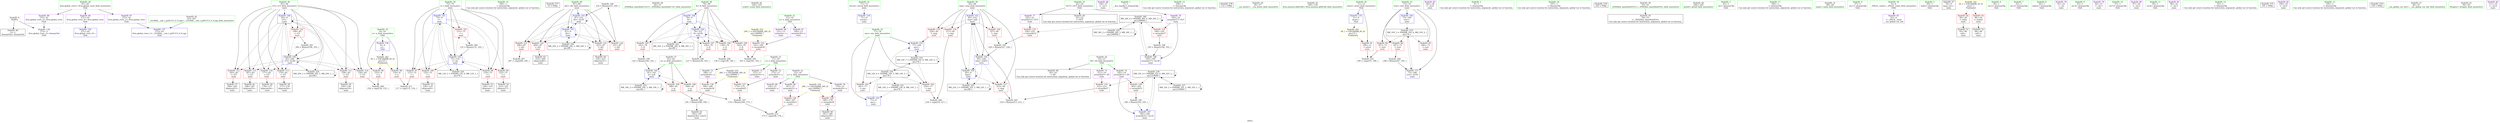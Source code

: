 digraph "SVFG" {
	label="SVFG";

	Node0x55bd574477e0 [shape=record,color=grey,label="{NodeID: 0\nNullPtr}"];
	Node0x55bd574477e0 -> Node0x55bd57464970[style=solid];
	Node0x55bd574477e0 -> Node0x55bd5746b680[style=solid];
	Node0x55bd57464c10 [shape=record,color=red,label="{NodeID: 97\n115\<--75\n\<--i\nmain\n}"];
	Node0x55bd57464c10 -> Node0x55bd57470d20[style=solid];
	Node0x55bd57448940 [shape=record,color=green,label="{NodeID: 14\n140\<--1\n\<--dummyObj\nCan only get source location for instruction, argument, global var or function.}"];
	Node0x55bd5748e9b0 [shape=record,color=black,label="{NodeID: 277\n53 = PHI()\n}"];
	Node0x55bd574685c0 [shape=record,color=grey,label="{NodeID: 194\n232 = Binary(231, 105, )\n}"];
	Node0x55bd574685c0 -> Node0x55bd5746c480[style=solid];
	Node0x55bd57465770 [shape=record,color=red,label="{NodeID: 111\n158\<--83\n\<--i15\nmain\n}"];
	Node0x55bd57465770 -> Node0x55bd57466270[style=solid];
	Node0x55bd574639b0 [shape=record,color=green,label="{NodeID: 28\n50\<--51\n_ZNSt8ios_base4InitC1Ev\<--_ZNSt8ios_base4InitC1Ev_field_insensitive\n}"];
	Node0x55bd574708a0 [shape=record,color=grey,label="{NodeID: 208\n139 = cmp(138, 140, )\n}"];
	Node0x55bd5746ab30 [shape=record,color=red,label="{NodeID: 125\n161\<--160\n\<--arrayidx20\nmain\n}"];
	Node0x55bd5746ab30 -> Node0x55bd57470420[style=solid];
	Node0x55bd57464570 [shape=record,color=green,label="{NodeID: 42\n102\<--103\nscanf\<--scanf_field_insensitive\n}"];
	Node0x55bd5747a1c0 [shape=record,color=black,label="{NodeID: 222\nMR_16V_2 = PHI(MR_16V_4, MR_16V_1, )\npts\{80 \}\n}"];
	Node0x55bd5747a1c0 -> Node0x55bd5746bb90[style=dashed];
	Node0x55bd5746b780 [shape=record,color=blue,label="{NodeID: 139\n71\<--9\nretval\<--\nmain\n}"];
	Node0x55bd57466270 [shape=record,color=black,label="{NodeID: 56\n159\<--158\nidxprom19\<--\nmain\n}"];
	Node0x55bd5746c2e0 [shape=record,color=blue,label="{NodeID: 153\n77\<--220\nans\<--\nmain\n}"];
	Node0x55bd5746c2e0 -> Node0x55bd574783c0[style=dashed];
	Node0x55bd57466dd0 [shape=record,color=purple,label="{NodeID: 70\n179\<--15\narrayidx29\<--y\nmain\n}"];
	Node0x55bd57466dd0 -> Node0x55bd5746ada0[style=solid];
	Node0x55bd57467930 [shape=record,color=purple,label="{NodeID: 84\n128\<--37\n\<--.str.5\nmain\n}"];
	Node0x55bd574468f0 [shape=record,color=green,label="{NodeID: 1\n7\<--1\n__dso_handle\<--dummyObj\nGlob }"];
	Node0x55bd57464ce0 [shape=record,color=red,label="{NodeID: 98\n119\<--75\n\<--i\nmain\n}"];
	Node0x55bd57464ce0 -> Node0x55bd57466000[style=solid];
	Node0x55bd57448d80 [shape=record,color=green,label="{NodeID: 15\n146\<--1\n\<--dummyObj\nCan only get source location for instruction, argument, global var or function.}"];
	Node0x55bd5748eab0 [shape=record,color=black,label="{NodeID: 278\n112 = PHI()\n}"];
	Node0x55bd57468740 [shape=record,color=grey,label="{NodeID: 195\n184 = Binary(183, 105, )\n}"];
	Node0x55bd57468740 -> Node0x55bd5746be00[style=solid];
	Node0x55bd57465840 [shape=record,color=red,label="{NodeID: 112\n165\<--83\n\<--i15\nmain\n}"];
	Node0x55bd57465840 -> Node0x55bd57466340[style=solid];
	Node0x55bd57463a80 [shape=record,color=green,label="{NodeID: 29\n56\<--57\n__cxa_atexit\<--__cxa_atexit_field_insensitive\n}"];
	Node0x55bd57470a20 [shape=record,color=grey,label="{NodeID: 209\n156 = cmp(154, 155, )\n}"];
	Node0x55bd5746ac00 [shape=record,color=red,label="{NodeID: 126\n168\<--167\n\<--arrayidx23\nmain\n}"];
	Node0x55bd5746ac00 -> Node0x55bd57470ea0[style=solid];
	Node0x55bd57464670 [shape=record,color=green,label="{NodeID: 43\n149\<--150\nllvm.memset.p0i8.i64\<--llvm.memset.p0i8.i64_field_insensitive\n}"];
	Node0x55bd5747a6c0 [shape=record,color=black,label="{NodeID: 223\nMR_18V_2 = PHI(MR_18V_3, MR_18V_1, )\npts\{82 \}\n}"];
	Node0x55bd5747a6c0 -> Node0x55bd5746bc60[style=dashed];
	Node0x55bd5747a6c0 -> Node0x55bd5747a6c0[style=dashed];
	Node0x55bd5746b850 [shape=record,color=blue,label="{NodeID: 140\n73\<--105\ntest\<--\nmain\n}"];
	Node0x55bd5746b850 -> Node0x55bd574792c0[style=dashed];
	Node0x55bd57466340 [shape=record,color=black,label="{NodeID: 57\n166\<--165\nidxprom22\<--\nmain\n}"];
	Node0x55bd5746c3b0 [shape=record,color=blue,label="{NodeID: 154\n85\<--228\ntmp\<--sub53\nmain\n}"];
	Node0x55bd5746c3b0 -> Node0x55bd5746a4b0[style=dashed];
	Node0x55bd5746c3b0 -> Node0x55bd5746c070[style=dashed];
	Node0x55bd5746c3b0 -> Node0x55bd5746c210[style=dashed];
	Node0x55bd5746c3b0 -> Node0x55bd5747b0c0[style=dashed];
	Node0x55bd57466ea0 [shape=record,color=purple,label="{NodeID: 71\n127\<--17\narrayidx10\<--z\nmain\n}"];
	Node0x55bd57467a00 [shape=record,color=purple,label="{NodeID: 85\n242\<--39\n\<--.str.6\nmain\n}"];
	Node0x55bd57447a40 [shape=record,color=green,label="{NodeID: 2\n9\<--1\n\<--dummyObj\nCan only get source location for instruction, argument, global var or function.}"];
	Node0x55bd57464db0 [shape=record,color=red,label="{NodeID: 99\n122\<--75\n\<--i\nmain\n}"];
	Node0x55bd57464db0 -> Node0x55bd574660d0[style=solid];
	Node0x55bd57448e50 [shape=record,color=green,label="{NodeID: 16\n147\<--1\n\<--dummyObj\nCan only get source location for instruction, argument, global var or function.}"];
	Node0x55bd5748ebb0 [shape=record,color=black,label="{NodeID: 279\n243 = PHI()\n}"];
	Node0x55bd574688c0 [shape=record,color=grey,label="{NodeID: 196\n237 = Binary(236, 105, )\n}"];
	Node0x55bd574688c0 -> Node0x55bd5746c550[style=solid];
	Node0x55bd57465910 [shape=record,color=red,label="{NodeID: 113\n170\<--83\n\<--i15\nmain\n}"];
	Node0x55bd57465910 -> Node0x55bd57466410[style=solid];
	Node0x55bd57463b50 [shape=record,color=green,label="{NodeID: 30\n55\<--61\n_ZNSt8ios_base4InitD1Ev\<--_ZNSt8ios_base4InitD1Ev_field_insensitive\n}"];
	Node0x55bd57463b50 -> Node0x55bd57465d60[style=solid];
	Node0x55bd57470ba0 [shape=record,color=grey,label="{NodeID: 210\n109 = cmp(107, 108, )\n}"];
	Node0x55bd5746acd0 [shape=record,color=red,label="{NodeID: 127\n173\<--172\n\<--arrayidx25\nmain\n}"];
	Node0x55bd5746acd0 -> Node0x55bd57468a40[style=solid];
	Node0x55bd57464770 [shape=record,color=green,label="{NodeID: 44\n244\<--245\nprintf\<--printf_field_insensitive\n}"];
	Node0x55bd5747abc0 [shape=record,color=black,label="{NodeID: 224\nMR_20V_2 = PHI(MR_20V_3, MR_20V_1, )\npts\{84 \}\n}"];
	Node0x55bd5747abc0 -> Node0x55bd5746bd30[style=dashed];
	Node0x55bd5747abc0 -> Node0x55bd5747abc0[style=dashed];
	Node0x55bd5746b920 [shape=record,color=blue,label="{NodeID: 141\n75\<--9\ni\<--\nmain\n}"];
	Node0x55bd5746b920 -> Node0x55bd57464c10[style=dashed];
	Node0x55bd5746b920 -> Node0x55bd57464ce0[style=dashed];
	Node0x55bd5746b920 -> Node0x55bd57464db0[style=dashed];
	Node0x55bd5746b920 -> Node0x55bd57464e80[style=dashed];
	Node0x55bd5746b920 -> Node0x55bd57464f50[style=dashed];
	Node0x55bd5746b920 -> Node0x55bd5746b9f0[style=dashed];
	Node0x55bd5746b920 -> Node0x55bd574797c0[style=dashed];
	Node0x55bd57466410 [shape=record,color=black,label="{NodeID: 58\n171\<--170\nidxprom24\<--\nmain\n}"];
	Node0x55bd5746c480 [shape=record,color=blue,label="{NodeID: 155\n87\<--232\ni42\<--inc55\nmain\n}"];
	Node0x55bd5746c480 -> Node0x55bd5746a7f0[style=dashed];
	Node0x55bd5746c480 -> Node0x55bd5746a8c0[style=dashed];
	Node0x55bd5746c480 -> Node0x55bd5746a990[style=dashed];
	Node0x55bd5746c480 -> Node0x55bd5746aa60[style=dashed];
	Node0x55bd5746c480 -> Node0x55bd5746c140[style=dashed];
	Node0x55bd5746c480 -> Node0x55bd5746c480[style=dashed];
	Node0x55bd5746c480 -> Node0x55bd5747b5c0[style=dashed];
	Node0x55bd57466f70 [shape=record,color=purple,label="{NodeID: 72\n172\<--17\narrayidx25\<--z\nmain\n}"];
	Node0x55bd57466f70 -> Node0x55bd5746acd0[style=solid];
	Node0x55bd57467ad0 [shape=record,color=purple,label="{NodeID: 86\n271\<--41\nllvm.global_ctors_0\<--llvm.global_ctors\nGlob }"];
	Node0x55bd57467ad0 -> Node0x55bd5746b480[style=solid];
	Node0x55bd57448110 [shape=record,color=green,label="{NodeID: 3\n25\<--1\n.str\<--dummyObj\nGlob }"];
	Node0x55bd57464e80 [shape=record,color=red,label="{NodeID: 100\n125\<--75\n\<--i\nmain\n}"];
	Node0x55bd57464e80 -> Node0x55bd574661a0[style=solid];
	Node0x55bd57448f20 [shape=record,color=green,label="{NodeID: 17\n148\<--1\n\<--dummyObj\nCan only get source location for instruction, argument, global var or function.}"];
	Node0x55bd57468a40 [shape=record,color=grey,label="{NodeID: 197\n174 = Binary(169, 173, )\n}"];
	Node0x55bd57468a40 -> Node0x55bd57470ea0[style=solid];
	Node0x55bd574659e0 [shape=record,color=red,label="{NodeID: 114\n177\<--83\n\<--i15\nmain\n}"];
	Node0x55bd574659e0 -> Node0x55bd574664e0[style=solid];
	Node0x55bd57463c20 [shape=record,color=green,label="{NodeID: 31\n68\<--69\nmain\<--main_field_insensitive\n}"];
	Node0x55bd57470d20 [shape=record,color=grey,label="{NodeID: 211\n117 = cmp(115, 116, )\n}"];
	Node0x55bd5746ada0 [shape=record,color=red,label="{NodeID: 128\n180\<--179\n\<--arrayidx29\nmain\n}"];
	Node0x55bd5746ada0 -> Node0x55bd574665b0[style=solid];
	Node0x55bd57464870 [shape=record,color=green,label="{NodeID: 45\n43\<--267\n_GLOBAL__sub_I_g201513_0_0.cpp\<--_GLOBAL__sub_I_g201513_0_0.cpp_field_insensitive\n}"];
	Node0x55bd57464870 -> Node0x55bd5746b580[style=solid];
	Node0x55bd5747b0c0 [shape=record,color=black,label="{NodeID: 225\nMR_22V_2 = PHI(MR_22V_3, MR_22V_1, )\npts\{86 \}\n}"];
	Node0x55bd5747b0c0 -> Node0x55bd5746c070[style=dashed];
	Node0x55bd5747b0c0 -> Node0x55bd5747b0c0[style=dashed];
	Node0x55bd5746b9f0 [shape=record,color=blue,label="{NodeID: 142\n75\<--132\ni\<--inc\nmain\n}"];
	Node0x55bd5746b9f0 -> Node0x55bd57464c10[style=dashed];
	Node0x55bd5746b9f0 -> Node0x55bd57464ce0[style=dashed];
	Node0x55bd5746b9f0 -> Node0x55bd57464db0[style=dashed];
	Node0x55bd5746b9f0 -> Node0x55bd57464e80[style=dashed];
	Node0x55bd5746b9f0 -> Node0x55bd57464f50[style=dashed];
	Node0x55bd5746b9f0 -> Node0x55bd5746b9f0[style=dashed];
	Node0x55bd5746b9f0 -> Node0x55bd574797c0[style=dashed];
	Node0x55bd574664e0 [shape=record,color=black,label="{NodeID: 59\n178\<--177\nidxprom28\<--\nmain\n}"];
	Node0x55bd5747f6c0 [shape=record,color=black,label="{NodeID: 239\nMR_32V_4 = PHI(MR_32V_6, MR_32V_3, )\npts\{210000 \}\n}"];
	Node0x55bd5747f6c0 -> Node0x55bd5746ae70[style=dashed];
	Node0x55bd5747f6c0 -> Node0x55bd5746b0e0[style=dashed];
	Node0x55bd5747f6c0 -> Node0x55bd5746be00[style=dashed];
	Node0x55bd5747f6c0 -> Node0x55bd5747bac0[style=dashed];
	Node0x55bd5747f6c0 -> Node0x55bd5747f6c0[style=dashed];
	Node0x55bd5746c550 [shape=record,color=blue,label="{NodeID: 156\n79\<--237\nX\<--inc58\nmain\n}"];
	Node0x55bd5746c550 -> Node0x55bd574651c0[style=dashed];
	Node0x55bd5746c550 -> Node0x55bd57465290[style=dashed];
	Node0x55bd5746c550 -> Node0x55bd57465360[style=dashed];
	Node0x55bd5746c550 -> Node0x55bd57465430[style=dashed];
	Node0x55bd5746c550 -> Node0x55bd5746c550[style=dashed];
	Node0x55bd5746c550 -> Node0x55bd5747a1c0[style=dashed];
	Node0x55bd57467040 [shape=record,color=purple,label="{NodeID: 73\n189\<--17\narrayidx34\<--z\nmain\n}"];
	Node0x55bd57467040 -> Node0x55bd5746af40[style=solid];
	Node0x55bd57481d90 [shape=record,color=yellow,style=double,label="{NodeID: 253\n26V_1 = ENCHI(MR_26V_0)\npts\{140000 \}\nFun[main]}"];
	Node0x55bd57481d90 -> Node0x55bd5746ab30[style=dashed];
	Node0x55bd57467bd0 [shape=record,color=purple,label="{NodeID: 87\n272\<--41\nllvm.global_ctors_1\<--llvm.global_ctors\nGlob }"];
	Node0x55bd57467bd0 -> Node0x55bd5746b580[style=solid];
	Node0x55bd57449240 [shape=record,color=green,label="{NodeID: 4\n27\<--1\n.str.1\<--dummyObj\nGlob }"];
	Node0x55bd57464f50 [shape=record,color=red,label="{NodeID: 101\n131\<--75\n\<--i\nmain\n}"];
	Node0x55bd57464f50 -> Node0x55bd57468ec0[style=solid];
	Node0x55bd57448ff0 [shape=record,color=green,label="{NodeID: 18\n4\<--6\n_ZStL8__ioinit\<--_ZStL8__ioinit_field_insensitive\nGlob }"];
	Node0x55bd57448ff0 -> Node0x55bd574669c0[style=solid];
	Node0x55bd57468bc0 [shape=record,color=grey,label="{NodeID: 198\n195 = Binary(194, 105, )\n}"];
	Node0x55bd57468bc0 -> Node0x55bd5746bed0[style=solid];
	Node0x55bd57465ab0 [shape=record,color=red,label="{NodeID: 115\n187\<--83\n\<--i15\nmain\n}"];
	Node0x55bd57465ab0 -> Node0x55bd57466680[style=solid];
	Node0x55bd57463d20 [shape=record,color=green,label="{NodeID: 32\n71\<--72\nretval\<--retval_field_insensitive\nmain\n}"];
	Node0x55bd57463d20 -> Node0x55bd5746b780[style=solid];
	Node0x55bd57470ea0 [shape=record,color=grey,label="{NodeID: 212\n175 = cmp(168, 174, )\n}"];
	Node0x55bd5746ae70 [shape=record,color=red,label="{NodeID: 129\n183\<--182\n\<--arrayidx31\nmain\n}"];
	Node0x55bd5746ae70 -> Node0x55bd57468740[style=solid];
	Node0x55bd57464970 [shape=record,color=black,label="{NodeID: 46\n2\<--3\ndummyVal\<--dummyVal\n}"];
	Node0x55bd5747b5c0 [shape=record,color=black,label="{NodeID: 226\nMR_24V_2 = PHI(MR_24V_3, MR_24V_1, )\npts\{88 \}\n}"];
	Node0x55bd5747b5c0 -> Node0x55bd5746c140[style=dashed];
	Node0x55bd5747b5c0 -> Node0x55bd5747b5c0[style=dashed];
	Node0x55bd5746bac0 [shape=record,color=blue,label="{NodeID: 143\n77\<--9\nans\<--\nmain\n}"];
	Node0x55bd5746bac0 -> Node0x55bd5747c9c0[style=dashed];
	Node0x55bd574665b0 [shape=record,color=black,label="{NodeID: 60\n181\<--180\nidxprom30\<--\nmain\n}"];
	Node0x55bd5747fbc0 [shape=record,color=black,label="{NodeID: 240\nMR_34V_4 = PHI(MR_34V_6, MR_34V_3, )\npts\{240000 \}\n}"];
	Node0x55bd5747fbc0 -> Node0x55bd5746b010[style=dashed];
	Node0x55bd5747fbc0 -> Node0x55bd5746b1b0[style=dashed];
	Node0x55bd5747fbc0 -> Node0x55bd5746bed0[style=dashed];
	Node0x55bd5747fbc0 -> Node0x55bd5747bfc0[style=dashed];
	Node0x55bd5747fbc0 -> Node0x55bd5747fbc0[style=dashed];
	Node0x55bd5746c620 [shape=record,color=blue,label="{NodeID: 157\n73\<--248\ntest\<--inc62\nmain\n}"];
	Node0x55bd5746c620 -> Node0x55bd574792c0[style=dashed];
	Node0x55bd57467110 [shape=record,color=purple,label="{NodeID: 74\n182\<--19\narrayidx31\<--IN\nmain\n}"];
	Node0x55bd57467110 -> Node0x55bd5746ae70[style=solid];
	Node0x55bd57467110 -> Node0x55bd5746be00[style=solid];
	Node0x55bd57481e70 [shape=record,color=yellow,style=double,label="{NodeID: 254\n28V_1 = ENCHI(MR_28V_0)\npts\{160000 \}\nFun[main]}"];
	Node0x55bd57481e70 -> Node0x55bd5746ac00[style=dashed];
	Node0x55bd57481e70 -> Node0x55bd5746ada0[style=dashed];
	Node0x55bd57467cd0 [shape=record,color=purple,label="{NodeID: 88\n273\<--41\nllvm.global_ctors_2\<--llvm.global_ctors\nGlob }"];
	Node0x55bd57467cd0 -> Node0x55bd5746b680[style=solid];
	Node0x55bd574492d0 [shape=record,color=green,label="{NodeID: 5\n29\<--1\nstdin\<--dummyObj\nGlob }"];
	Node0x55bd57465020 [shape=record,color=red,label="{NodeID: 102\n216\<--77\n\<--ans\nmain\n}"];
	Node0x55bd57465020 -> Node0x55bd574705a0[style=solid];
	Node0x55bd574633e0 [shape=record,color=green,label="{NodeID: 19\n8\<--10\nn\<--n_field_insensitive\nGlob }"];
	Node0x55bd574633e0 -> Node0x55bd57467dd0[style=solid];
	Node0x55bd574633e0 -> Node0x55bd57467ea0[style=solid];
	Node0x55bd574633e0 -> Node0x55bd5746b280[style=solid];
	Node0x55bd57468d40 [shape=record,color=grey,label="{NodeID: 199\n143 = Binary(140, 142, )\n}"];
	Node0x55bd57468d40 -> Node0x55bd5746bc60[style=solid];
	Node0x55bd5746a3e0 [shape=record,color=red,label="{NodeID: 116\n199\<--83\n\<--i15\nmain\n}"];
	Node0x55bd5746a3e0 -> Node0x55bd57469040[style=solid];
	Node0x55bd57463df0 [shape=record,color=green,label="{NodeID: 33\n73\<--74\ntest\<--test_field_insensitive\nmain\n}"];
	Node0x55bd57463df0 -> Node0x55bd574681e0[style=solid];
	Node0x55bd57463df0 -> Node0x55bd574682b0[style=solid];
	Node0x55bd57463df0 -> Node0x55bd57464b40[style=solid];
	Node0x55bd57463df0 -> Node0x55bd5746b850[style=solid];
	Node0x55bd57463df0 -> Node0x55bd5746c620[style=solid];
	Node0x55bd5746af40 [shape=record,color=red,label="{NodeID: 130\n190\<--189\n\<--arrayidx34\nmain\n}"];
	Node0x55bd5746af40 -> Node0x55bd574691c0[style=solid];
	Node0x55bd57464a70 [shape=record,color=black,label="{NodeID: 47\n70\<--9\nmain_ret\<--\nmain\n}"];
	Node0x55bd5747bac0 [shape=record,color=black,label="{NodeID: 227\nMR_32V_2 = PHI(MR_32V_3, MR_32V_1, )\npts\{210000 \}\n}"];
	Node0x55bd5747bac0 -> Node0x55bd5747bac0[style=dashed];
	Node0x55bd5747bac0 -> Node0x55bd5747f6c0[style=dashed];
	Node0x55bd5746bb90 [shape=record,color=blue,label="{NodeID: 144\n79\<--9\nX\<--\nmain\n}"];
	Node0x55bd5746bb90 -> Node0x55bd574651c0[style=dashed];
	Node0x55bd5746bb90 -> Node0x55bd57465290[style=dashed];
	Node0x55bd5746bb90 -> Node0x55bd57465360[style=dashed];
	Node0x55bd5746bb90 -> Node0x55bd57465430[style=dashed];
	Node0x55bd5746bb90 -> Node0x55bd5746c550[style=dashed];
	Node0x55bd5746bb90 -> Node0x55bd5747a1c0[style=dashed];
	Node0x55bd57466680 [shape=record,color=black,label="{NodeID: 61\n188\<--187\nidxprom33\<--\nmain\n}"];
	Node0x55bd574800c0 [shape=record,color=yellow,style=double,label="{NodeID: 241\n2V_1 = ENCHI(MR_2V_0)\npts\{1 \}\nFun[main]}"];
	Node0x55bd574800c0 -> Node0x55bd57468040[style=dashed];
	Node0x55bd574800c0 -> Node0x55bd57468110[style=dashed];
	Node0x55bd574671e0 [shape=record,color=purple,label="{NodeID: 75\n211\<--19\narrayidx47\<--IN\nmain\n}"];
	Node0x55bd574671e0 -> Node0x55bd5746b0e0[style=solid];
	Node0x55bd57481f50 [shape=record,color=yellow,style=double,label="{NodeID: 255\n30V_1 = ENCHI(MR_30V_0)\npts\{180000 \}\nFun[main]}"];
	Node0x55bd57481f50 -> Node0x55bd5746acd0[style=dashed];
	Node0x55bd57481f50 -> Node0x55bd5746af40[style=dashed];
	Node0x55bd57467dd0 [shape=record,color=red,label="{NodeID: 89\n116\<--8\n\<--n\nmain\n}"];
	Node0x55bd57467dd0 -> Node0x55bd57470d20[style=solid];
	Node0x55bd57447c30 [shape=record,color=green,label="{NodeID: 6\n30\<--1\n.str.2\<--dummyObj\nGlob }"];
	Node0x55bd574650f0 [shape=record,color=red,label="{NodeID: 103\n241\<--77\n\<--ans\nmain\n}"];
	Node0x55bd57463470 [shape=record,color=green,label="{NodeID: 20\n11\<--12\nntest\<--ntest_field_insensitive\nGlob }"];
	Node0x55bd57463470 -> Node0x55bd57467f70[style=solid];
	Node0x55bd57463470 -> Node0x55bd5746b380[style=solid];
	Node0x55bd57468ec0 [shape=record,color=grey,label="{NodeID: 200\n132 = Binary(131, 105, )\n}"];
	Node0x55bd57468ec0 -> Node0x55bd5746b9f0[style=solid];
	Node0x55bd5746a4b0 [shape=record,color=red,label="{NodeID: 117\n213\<--85\n\<--tmp\nmain\n}"];
	Node0x55bd5746a4b0 -> Node0x55bd57470160[style=solid];
	Node0x55bd57463ec0 [shape=record,color=green,label="{NodeID: 34\n75\<--76\ni\<--i_field_insensitive\nmain\n}"];
	Node0x55bd57463ec0 -> Node0x55bd57464c10[style=solid];
	Node0x55bd57463ec0 -> Node0x55bd57464ce0[style=solid];
	Node0x55bd57463ec0 -> Node0x55bd57464db0[style=solid];
	Node0x55bd57463ec0 -> Node0x55bd57464e80[style=solid];
	Node0x55bd57463ec0 -> Node0x55bd57464f50[style=solid];
	Node0x55bd57463ec0 -> Node0x55bd5746b920[style=solid];
	Node0x55bd57463ec0 -> Node0x55bd5746b9f0[style=solid];
	Node0x55bd5746b010 [shape=record,color=red,label="{NodeID: 131\n194\<--193\n\<--arrayidx37\nmain\n}"];
	Node0x55bd5746b010 -> Node0x55bd57468bc0[style=solid];
	Node0x55bd57465b60 [shape=record,color=black,label="{NodeID: 48\n20\<--19\n\<--IN\nCan only get source location for instruction, argument, global var or function.}"];
	Node0x55bd5747bfc0 [shape=record,color=black,label="{NodeID: 228\nMR_34V_2 = PHI(MR_34V_3, MR_34V_1, )\npts\{240000 \}\n}"];
	Node0x55bd5747bfc0 -> Node0x55bd5747bfc0[style=dashed];
	Node0x55bd5747bfc0 -> Node0x55bd5747fbc0[style=dashed];
	Node0x55bd5746bc60 [shape=record,color=blue,label="{NodeID: 145\n81\<--143\np\<--sub\nmain\n}"];
	Node0x55bd5746bc60 -> Node0x55bd57465500[style=dashed];
	Node0x55bd5746bc60 -> Node0x55bd574655d0[style=dashed];
	Node0x55bd5746bc60 -> Node0x55bd5746bc60[style=dashed];
	Node0x55bd5746bc60 -> Node0x55bd5747a6c0[style=dashed];
	Node0x55bd57466750 [shape=record,color=black,label="{NodeID: 62\n192\<--191\nidxprom36\<--sub35\nmain\n}"];
	Node0x55bd574813f0 [shape=record,color=yellow,style=double,label="{NodeID: 242\n4V_1 = ENCHI(MR_4V_0)\npts\{10 \}\nFun[main]}"];
	Node0x55bd574813f0 -> Node0x55bd57467dd0[style=dashed];
	Node0x55bd574813f0 -> Node0x55bd57467ea0[style=dashed];
	Node0x55bd574672b0 [shape=record,color=purple,label="{NodeID: 76\n193\<--22\narrayidx37\<--OUT\nmain\n}"];
	Node0x55bd574672b0 -> Node0x55bd5746b010[style=solid];
	Node0x55bd574672b0 -> Node0x55bd5746bed0[style=solid];
	Node0x55bd57467ea0 [shape=record,color=red,label="{NodeID: 90\n155\<--8\n\<--n\nmain\n}"];
	Node0x55bd57467ea0 -> Node0x55bd57470a20[style=solid];
	Node0x55bd57447cc0 [shape=record,color=green,label="{NodeID: 7\n32\<--1\n.str.3\<--dummyObj\nGlob }"];
	Node0x55bd574651c0 [shape=record,color=red,label="{NodeID: 104\n138\<--79\n\<--X\nmain\n}"];
	Node0x55bd574651c0 -> Node0x55bd574708a0[style=solid];
	Node0x55bd57463500 [shape=record,color=green,label="{NodeID: 21\n13\<--14\nx\<--x_field_insensitive\nGlob }"];
	Node0x55bd57463500 -> Node0x55bd57466a90[style=solid];
	Node0x55bd57463500 -> Node0x55bd57466b60[style=solid];
	Node0x55bd57469040 [shape=record,color=grey,label="{NodeID: 201\n200 = Binary(199, 105, )\n}"];
	Node0x55bd57469040 -> Node0x55bd5746bfa0[style=solid];
	Node0x55bd5746a580 [shape=record,color=red,label="{NodeID: 118\n217\<--85\n\<--tmp\nmain\n}"];
	Node0x55bd5746a580 -> Node0x55bd574705a0[style=solid];
	Node0x55bd57463f90 [shape=record,color=green,label="{NodeID: 35\n77\<--78\nans\<--ans_field_insensitive\nmain\n}"];
	Node0x55bd57463f90 -> Node0x55bd57465020[style=solid];
	Node0x55bd57463f90 -> Node0x55bd574650f0[style=solid];
	Node0x55bd57463f90 -> Node0x55bd5746bac0[style=solid];
	Node0x55bd57463f90 -> Node0x55bd5746c2e0[style=solid];
	Node0x55bd5746b0e0 [shape=record,color=red,label="{NodeID: 132\n212\<--211\n\<--arrayidx47\nmain\n}"];
	Node0x55bd5746b0e0 -> Node0x55bd57470160[style=solid];
	Node0x55bd57465c60 [shape=record,color=black,label="{NodeID: 49\n23\<--22\n\<--OUT\nCan only get source location for instruction, argument, global var or function.}"];
	Node0x55bd5746bd30 [shape=record,color=blue,label="{NodeID: 146\n83\<--9\ni15\<--\nmain\n}"];
	Node0x55bd5746bd30 -> Node0x55bd574656a0[style=dashed];
	Node0x55bd5746bd30 -> Node0x55bd57465770[style=dashed];
	Node0x55bd5746bd30 -> Node0x55bd57465840[style=dashed];
	Node0x55bd5746bd30 -> Node0x55bd57465910[style=dashed];
	Node0x55bd5746bd30 -> Node0x55bd574659e0[style=dashed];
	Node0x55bd5746bd30 -> Node0x55bd57465ab0[style=dashed];
	Node0x55bd5746bd30 -> Node0x55bd5746a3e0[style=dashed];
	Node0x55bd5746bd30 -> Node0x55bd5746bd30[style=dashed];
	Node0x55bd5746bd30 -> Node0x55bd5746bfa0[style=dashed];
	Node0x55bd5746bd30 -> Node0x55bd5747abc0[style=dashed];
	Node0x55bd57466820 [shape=record,color=black,label="{NodeID: 63\n210\<--209\nidxprom46\<--\nmain\n}"];
	Node0x55bd574814d0 [shape=record,color=yellow,style=double,label="{NodeID: 243\n6V_1 = ENCHI(MR_6V_0)\npts\{12 \}\nFun[main]}"];
	Node0x55bd574814d0 -> Node0x55bd57467f70[style=dashed];
	Node0x55bd57467380 [shape=record,color=purple,label="{NodeID: 77\n225\<--22\narrayidx52\<--OUT\nmain\n}"];
	Node0x55bd57467380 -> Node0x55bd5746b1b0[style=solid];
	Node0x55bd57467f70 [shape=record,color=red,label="{NodeID: 91\n108\<--11\n\<--ntest\nmain\n}"];
	Node0x55bd57467f70 -> Node0x55bd57470ba0[style=solid];
	Node0x55bd57447e70 [shape=record,color=green,label="{NodeID: 8\n34\<--1\nstdout\<--dummyObj\nGlob }"];
	Node0x55bd57465290 [shape=record,color=red,label="{NodeID: 105\n142\<--79\n\<--X\nmain\n}"];
	Node0x55bd57465290 -> Node0x55bd57468d40[style=solid];
	Node0x55bd57463590 [shape=record,color=green,label="{NodeID: 22\n15\<--16\ny\<--y_field_insensitive\nGlob }"];
	Node0x55bd57463590 -> Node0x55bd57466c30[style=solid];
	Node0x55bd57463590 -> Node0x55bd57466d00[style=solid];
	Node0x55bd57463590 -> Node0x55bd57466dd0[style=solid];
	Node0x55bd574691c0 [shape=record,color=grey,label="{NodeID: 202\n191 = Binary(186, 190, )\n}"];
	Node0x55bd574691c0 -> Node0x55bd57466750[style=solid];
	Node0x55bd5746a650 [shape=record,color=red,label="{NodeID: 119\n220\<--85\n\<--tmp\nmain\n}"];
	Node0x55bd5746a650 -> Node0x55bd5746c2e0[style=solid];
	Node0x55bd57464060 [shape=record,color=green,label="{NodeID: 36\n79\<--80\nX\<--X_field_insensitive\nmain\n}"];
	Node0x55bd57464060 -> Node0x55bd574651c0[style=solid];
	Node0x55bd57464060 -> Node0x55bd57465290[style=solid];
	Node0x55bd57464060 -> Node0x55bd57465360[style=solid];
	Node0x55bd57464060 -> Node0x55bd57465430[style=solid];
	Node0x55bd57464060 -> Node0x55bd5746bb90[style=solid];
	Node0x55bd57464060 -> Node0x55bd5746c550[style=solid];
	Node0x55bd574783c0 [shape=record,color=black,label="{NodeID: 216\nMR_14V_7 = PHI(MR_14V_6, MR_14V_5, )\npts\{78 \}\n}"];
	Node0x55bd574783c0 -> Node0x55bd57465020[style=dashed];
	Node0x55bd574783c0 -> Node0x55bd5746c2e0[style=dashed];
	Node0x55bd574783c0 -> Node0x55bd574783c0[style=dashed];
	Node0x55bd574783c0 -> Node0x55bd5747c9c0[style=dashed];
	Node0x55bd5746b1b0 [shape=record,color=red,label="{NodeID: 133\n226\<--225\n\<--arrayidx52\nmain\n}"];
	Node0x55bd5746b1b0 -> Node0x55bd57468440[style=solid];
	Node0x55bd57465d60 [shape=record,color=black,label="{NodeID: 50\n54\<--55\n\<--_ZNSt8ios_base4InitD1Ev\nCan only get source location for instruction, argument, global var or function.}"];
	Node0x55bd5747c9c0 [shape=record,color=black,label="{NodeID: 230\nMR_14V_4 = PHI(MR_14V_5, MR_14V_3, )\npts\{78 \}\n}"];
	Node0x55bd5747c9c0 -> Node0x55bd57465020[style=dashed];
	Node0x55bd5747c9c0 -> Node0x55bd574650f0[style=dashed];
	Node0x55bd5747c9c0 -> Node0x55bd5746c2e0[style=dashed];
	Node0x55bd5747c9c0 -> Node0x55bd574783c0[style=dashed];
	Node0x55bd5747c9c0 -> Node0x55bd57479cc0[style=dashed];
	Node0x55bd5747c9c0 -> Node0x55bd5747c9c0[style=dashed];
	Node0x55bd5746be00 [shape=record,color=blue,label="{NodeID: 147\n182\<--184\narrayidx31\<--inc32\nmain\n}"];
	Node0x55bd5746be00 -> Node0x55bd5747f6c0[style=dashed];
	Node0x55bd574668f0 [shape=record,color=black,label="{NodeID: 64\n224\<--223\nidxprom51\<--\nmain\n}"];
	Node0x55bd57467450 [shape=record,color=purple,label="{NodeID: 78\n91\<--25\n\<--.str\nmain\n}"];
	Node0x55bd57468040 [shape=record,color=red,label="{NodeID: 92\n90\<--29\n\<--stdin\nmain\n}"];
	Node0x55bd57468040 -> Node0x55bd57465e60[style=solid];
	Node0x55bd57447f00 [shape=record,color=green,label="{NodeID: 9\n35\<--1\n.str.4\<--dummyObj\nGlob }"];
	Node0x55bd57465360 [shape=record,color=red,label="{NodeID: 106\n162\<--79\n\<--X\nmain\n}"];
	Node0x55bd57465360 -> Node0x55bd57470420[style=solid];
	Node0x55bd57463620 [shape=record,color=green,label="{NodeID: 23\n17\<--18\nz\<--z_field_insensitive\nGlob }"];
	Node0x55bd57463620 -> Node0x55bd57466ea0[style=solid];
	Node0x55bd57463620 -> Node0x55bd57466f70[style=solid];
	Node0x55bd57463620 -> Node0x55bd57467040[style=solid];
	Node0x55bd57470160 [shape=record,color=grey,label="{NodeID: 203\n214 = Binary(213, 212, )\n}"];
	Node0x55bd57470160 -> Node0x55bd5746c210[style=solid];
	Node0x55bd5746a720 [shape=record,color=red,label="{NodeID: 120\n227\<--85\n\<--tmp\nmain\n}"];
	Node0x55bd5746a720 -> Node0x55bd57468440[style=solid];
	Node0x55bd57464130 [shape=record,color=green,label="{NodeID: 37\n81\<--82\np\<--p_field_insensitive\nmain\n}"];
	Node0x55bd57464130 -> Node0x55bd57465500[style=solid];
	Node0x55bd57464130 -> Node0x55bd574655d0[style=solid];
	Node0x55bd57464130 -> Node0x55bd5746bc60[style=solid];
	Node0x55bd5746b280 [shape=record,color=blue,label="{NodeID: 134\n8\<--9\nn\<--\nGlob }"];
	Node0x55bd5746b280 -> Node0x55bd574813f0[style=dashed];
	Node0x55bd57465e60 [shape=record,color=black,label="{NodeID: 51\n93\<--90\ncall\<--\nmain\n}"];
	Node0x55bd5746bed0 [shape=record,color=blue,label="{NodeID: 148\n193\<--195\narrayidx37\<--inc38\nmain\n}"];
	Node0x55bd5746bed0 -> Node0x55bd5747fbc0[style=dashed];
	Node0x55bd574669c0 [shape=record,color=purple,label="{NodeID: 65\n52\<--4\n\<--_ZStL8__ioinit\n__cxx_global_var_init\n}"];
	Node0x55bd57467520 [shape=record,color=purple,label="{NodeID: 79\n92\<--27\n\<--.str.1\nmain\n}"];
	Node0x55bd57468110 [shape=record,color=red,label="{NodeID: 93\n96\<--34\n\<--stdout\nmain\n}"];
	Node0x55bd57468110 -> Node0x55bd57465f30[style=solid];
	Node0x55bd57447f90 [shape=record,color=green,label="{NodeID: 10\n37\<--1\n.str.5\<--dummyObj\nGlob }"];
	Node0x55bd57465430 [shape=record,color=red,label="{NodeID: 107\n236\<--79\n\<--X\nmain\n}"];
	Node0x55bd57465430 -> Node0x55bd574688c0[style=solid];
	Node0x55bd574636b0 [shape=record,color=green,label="{NodeID: 24\n19\<--21\nIN\<--IN_field_insensitive\nGlob }"];
	Node0x55bd574636b0 -> Node0x55bd57465b60[style=solid];
	Node0x55bd574636b0 -> Node0x55bd57467110[style=solid];
	Node0x55bd574636b0 -> Node0x55bd574671e0[style=solid];
	Node0x55bd574702a0 [shape=record,color=grey,label="{NodeID: 204\n248 = Binary(247, 105, )\n}"];
	Node0x55bd574702a0 -> Node0x55bd5746c620[style=solid];
	Node0x55bd5746a7f0 [shape=record,color=red,label="{NodeID: 121\n206\<--87\n\<--i42\nmain\n}"];
	Node0x55bd5746a7f0 -> Node0x55bd57470720[style=solid];
	Node0x55bd57464200 [shape=record,color=green,label="{NodeID: 38\n83\<--84\ni15\<--i15_field_insensitive\nmain\n}"];
	Node0x55bd57464200 -> Node0x55bd574656a0[style=solid];
	Node0x55bd57464200 -> Node0x55bd57465770[style=solid];
	Node0x55bd57464200 -> Node0x55bd57465840[style=solid];
	Node0x55bd57464200 -> Node0x55bd57465910[style=solid];
	Node0x55bd57464200 -> Node0x55bd574659e0[style=solid];
	Node0x55bd57464200 -> Node0x55bd57465ab0[style=solid];
	Node0x55bd57464200 -> Node0x55bd5746a3e0[style=solid];
	Node0x55bd57464200 -> Node0x55bd5746bd30[style=solid];
	Node0x55bd57464200 -> Node0x55bd5746bfa0[style=solid];
	Node0x55bd5746b380 [shape=record,color=blue,label="{NodeID: 135\n11\<--9\nntest\<--\nGlob }"];
	Node0x55bd5746b380 -> Node0x55bd574814d0[style=dashed];
	Node0x55bd57465f30 [shape=record,color=black,label="{NodeID: 52\n99\<--96\ncall1\<--\nmain\n}"];
	Node0x55bd5746bfa0 [shape=record,color=blue,label="{NodeID: 149\n83\<--200\ni15\<--inc40\nmain\n}"];
	Node0x55bd5746bfa0 -> Node0x55bd574656a0[style=dashed];
	Node0x55bd5746bfa0 -> Node0x55bd57465770[style=dashed];
	Node0x55bd5746bfa0 -> Node0x55bd57465840[style=dashed];
	Node0x55bd5746bfa0 -> Node0x55bd57465910[style=dashed];
	Node0x55bd5746bfa0 -> Node0x55bd574659e0[style=dashed];
	Node0x55bd5746bfa0 -> Node0x55bd57465ab0[style=dashed];
	Node0x55bd5746bfa0 -> Node0x55bd5746a3e0[style=dashed];
	Node0x55bd5746bfa0 -> Node0x55bd5746bd30[style=dashed];
	Node0x55bd5746bfa0 -> Node0x55bd5746bfa0[style=dashed];
	Node0x55bd5746bfa0 -> Node0x55bd5747abc0[style=dashed];
	Node0x55bd57466a90 [shape=record,color=purple,label="{NodeID: 66\n121\<--13\narrayidx\<--x\nmain\n}"];
	Node0x55bd574675f0 [shape=record,color=purple,label="{NodeID: 80\n97\<--30\n\<--.str.2\nmain\n}"];
	Node0x55bd574681e0 [shape=record,color=red,label="{NodeID: 94\n107\<--73\n\<--test\nmain\n}"];
	Node0x55bd574681e0 -> Node0x55bd57470ba0[style=solid];
	Node0x55bd574486d0 [shape=record,color=green,label="{NodeID: 11\n39\<--1\n.str.6\<--dummyObj\nGlob }"];
	Node0x55bd57465500 [shape=record,color=red,label="{NodeID: 108\n169\<--81\n\<--p\nmain\n}"];
	Node0x55bd57465500 -> Node0x55bd57468a40[style=solid];
	Node0x55bd57463740 [shape=record,color=green,label="{NodeID: 25\n22\<--24\nOUT\<--OUT_field_insensitive\nGlob }"];
	Node0x55bd57463740 -> Node0x55bd57465c60[style=solid];
	Node0x55bd57463740 -> Node0x55bd574672b0[style=solid];
	Node0x55bd57463740 -> Node0x55bd57467380[style=solid];
	Node0x55bd57470420 [shape=record,color=grey,label="{NodeID: 205\n163 = cmp(161, 162, )\n}"];
	Node0x55bd5746a8c0 [shape=record,color=red,label="{NodeID: 122\n209\<--87\n\<--i42\nmain\n}"];
	Node0x55bd5746a8c0 -> Node0x55bd57466820[style=solid];
	Node0x55bd574642d0 [shape=record,color=green,label="{NodeID: 39\n85\<--86\ntmp\<--tmp_field_insensitive\nmain\n}"];
	Node0x55bd574642d0 -> Node0x55bd5746a4b0[style=solid];
	Node0x55bd574642d0 -> Node0x55bd5746a580[style=solid];
	Node0x55bd574642d0 -> Node0x55bd5746a650[style=solid];
	Node0x55bd574642d0 -> Node0x55bd5746a720[style=solid];
	Node0x55bd574642d0 -> Node0x55bd5746c070[style=solid];
	Node0x55bd574642d0 -> Node0x55bd5746c210[style=solid];
	Node0x55bd574642d0 -> Node0x55bd5746c3b0[style=solid];
	Node0x55bd574792c0 [shape=record,color=black,label="{NodeID: 219\nMR_10V_3 = PHI(MR_10V_4, MR_10V_2, )\npts\{74 \}\n}"];
	Node0x55bd574792c0 -> Node0x55bd574681e0[style=dashed];
	Node0x55bd574792c0 -> Node0x55bd574682b0[style=dashed];
	Node0x55bd574792c0 -> Node0x55bd57464b40[style=dashed];
	Node0x55bd574792c0 -> Node0x55bd5746c620[style=dashed];
	Node0x55bd5746b480 [shape=record,color=blue,label="{NodeID: 136\n271\<--42\nllvm.global_ctors_0\<--\nGlob }"];
	Node0x55bd57466000 [shape=record,color=black,label="{NodeID: 53\n120\<--119\nidxprom\<--\nmain\n}"];
	Node0x55bd5746c070 [shape=record,color=blue,label="{NodeID: 150\n85\<--9\ntmp\<--\nmain\n}"];
	Node0x55bd5746c070 -> Node0x55bd5746a4b0[style=dashed];
	Node0x55bd5746c070 -> Node0x55bd5746c070[style=dashed];
	Node0x55bd5746c070 -> Node0x55bd5746c210[style=dashed];
	Node0x55bd5746c070 -> Node0x55bd5747b0c0[style=dashed];
	Node0x55bd57466b60 [shape=record,color=purple,label="{NodeID: 67\n160\<--13\narrayidx20\<--x\nmain\n}"];
	Node0x55bd57466b60 -> Node0x55bd5746ab30[style=solid];
	Node0x55bd574676c0 [shape=record,color=purple,label="{NodeID: 81\n98\<--32\n\<--.str.3\nmain\n}"];
	Node0x55bd574682b0 [shape=record,color=red,label="{NodeID: 95\n240\<--73\n\<--test\nmain\n}"];
	Node0x55bd574487a0 [shape=record,color=green,label="{NodeID: 12\n42\<--1\n\<--dummyObj\nCan only get source location for instruction, argument, global var or function.}"];
	Node0x55bd5748e7b0 [shape=record,color=black,label="{NodeID: 275\n101 = PHI()\n}"];
	Node0x55bd574655d0 [shape=record,color=red,label="{NodeID: 109\n186\<--81\n\<--p\nmain\n}"];
	Node0x55bd574655d0 -> Node0x55bd574691c0[style=solid];
	Node0x55bd57463810 [shape=record,color=green,label="{NodeID: 26\n41\<--45\nllvm.global_ctors\<--llvm.global_ctors_field_insensitive\nGlob }"];
	Node0x55bd57463810 -> Node0x55bd57467ad0[style=solid];
	Node0x55bd57463810 -> Node0x55bd57467bd0[style=solid];
	Node0x55bd57463810 -> Node0x55bd57467cd0[style=solid];
	Node0x55bd574705a0 [shape=record,color=grey,label="{NodeID: 206\n218 = cmp(216, 217, )\n}"];
	Node0x55bd5746a990 [shape=record,color=red,label="{NodeID: 123\n223\<--87\n\<--i42\nmain\n}"];
	Node0x55bd5746a990 -> Node0x55bd574668f0[style=solid];
	Node0x55bd574643a0 [shape=record,color=green,label="{NodeID: 40\n87\<--88\ni42\<--i42_field_insensitive\nmain\n}"];
	Node0x55bd574643a0 -> Node0x55bd5746a7f0[style=solid];
	Node0x55bd574643a0 -> Node0x55bd5746a8c0[style=solid];
	Node0x55bd574643a0 -> Node0x55bd5746a990[style=solid];
	Node0x55bd574643a0 -> Node0x55bd5746aa60[style=solid];
	Node0x55bd574643a0 -> Node0x55bd5746c140[style=solid];
	Node0x55bd574643a0 -> Node0x55bd5746c480[style=solid];
	Node0x55bd574797c0 [shape=record,color=black,label="{NodeID: 220\nMR_12V_2 = PHI(MR_12V_4, MR_12V_1, )\npts\{76 \}\n}"];
	Node0x55bd574797c0 -> Node0x55bd5746b920[style=dashed];
	Node0x55bd5746b580 [shape=record,color=blue,label="{NodeID: 137\n272\<--43\nllvm.global_ctors_1\<--_GLOBAL__sub_I_g201513_0_0.cpp\nGlob }"];
	Node0x55bd574660d0 [shape=record,color=black,label="{NodeID: 54\n123\<--122\nidxprom7\<--\nmain\n}"];
	Node0x55bd5746c140 [shape=record,color=blue,label="{NodeID: 151\n87\<--9\ni42\<--\nmain\n}"];
	Node0x55bd5746c140 -> Node0x55bd5746a7f0[style=dashed];
	Node0x55bd5746c140 -> Node0x55bd5746a8c0[style=dashed];
	Node0x55bd5746c140 -> Node0x55bd5746a990[style=dashed];
	Node0x55bd5746c140 -> Node0x55bd5746aa60[style=dashed];
	Node0x55bd5746c140 -> Node0x55bd5746c140[style=dashed];
	Node0x55bd5746c140 -> Node0x55bd5746c480[style=dashed];
	Node0x55bd5746c140 -> Node0x55bd5747b5c0[style=dashed];
	Node0x55bd57466c30 [shape=record,color=purple,label="{NodeID: 68\n124\<--15\narrayidx8\<--y\nmain\n}"];
	Node0x55bd57467790 [shape=record,color=purple,label="{NodeID: 82\n100\<--35\n\<--.str.4\nmain\n}"];
	Node0x55bd57464b40 [shape=record,color=red,label="{NodeID: 96\n247\<--73\n\<--test\nmain\n}"];
	Node0x55bd57464b40 -> Node0x55bd574702a0[style=solid];
	Node0x55bd57448870 [shape=record,color=green,label="{NodeID: 13\n105\<--1\n\<--dummyObj\nCan only get source location for instruction, argument, global var or function.}"];
	Node0x55bd5748e8b0 [shape=record,color=black,label="{NodeID: 276\n129 = PHI()\n}"];
	Node0x55bd57468440 [shape=record,color=grey,label="{NodeID: 193\n228 = Binary(227, 226, )\n}"];
	Node0x55bd57468440 -> Node0x55bd5746c3b0[style=solid];
	Node0x55bd574656a0 [shape=record,color=red,label="{NodeID: 110\n154\<--83\n\<--i15\nmain\n}"];
	Node0x55bd574656a0 -> Node0x55bd57470a20[style=solid];
	Node0x55bd574638e0 [shape=record,color=green,label="{NodeID: 27\n46\<--47\n__cxx_global_var_init\<--__cxx_global_var_init_field_insensitive\n}"];
	Node0x55bd57470720 [shape=record,color=grey,label="{NodeID: 207\n207 = cmp(206, 140, )\n}"];
	Node0x55bd5746aa60 [shape=record,color=red,label="{NodeID: 124\n231\<--87\n\<--i42\nmain\n}"];
	Node0x55bd5746aa60 -> Node0x55bd574685c0[style=solid];
	Node0x55bd57464470 [shape=record,color=green,label="{NodeID: 41\n94\<--95\nfreopen\<--freopen_field_insensitive\n}"];
	Node0x55bd57479cc0 [shape=record,color=black,label="{NodeID: 221\nMR_14V_2 = PHI(MR_14V_4, MR_14V_1, )\npts\{78 \}\n}"];
	Node0x55bd57479cc0 -> Node0x55bd5746bac0[style=dashed];
	Node0x55bd5746b680 [shape=record,color=blue, style = dotted,label="{NodeID: 138\n273\<--3\nllvm.global_ctors_2\<--dummyVal\nGlob }"];
	Node0x55bd574661a0 [shape=record,color=black,label="{NodeID: 55\n126\<--125\nidxprom9\<--\nmain\n}"];
	Node0x55bd5746c210 [shape=record,color=blue,label="{NodeID: 152\n85\<--214\ntmp\<--add\nmain\n}"];
	Node0x55bd5746c210 -> Node0x55bd5746a580[style=dashed];
	Node0x55bd5746c210 -> Node0x55bd5746a650[style=dashed];
	Node0x55bd5746c210 -> Node0x55bd5746a720[style=dashed];
	Node0x55bd5746c210 -> Node0x55bd5746c3b0[style=dashed];
	Node0x55bd57466d00 [shape=record,color=purple,label="{NodeID: 69\n167\<--15\narrayidx23\<--y\nmain\n}"];
	Node0x55bd57466d00 -> Node0x55bd5746ac00[style=solid];
	Node0x55bd57467860 [shape=record,color=purple,label="{NodeID: 83\n111\<--35\n\<--.str.4\nmain\n}"];
}
